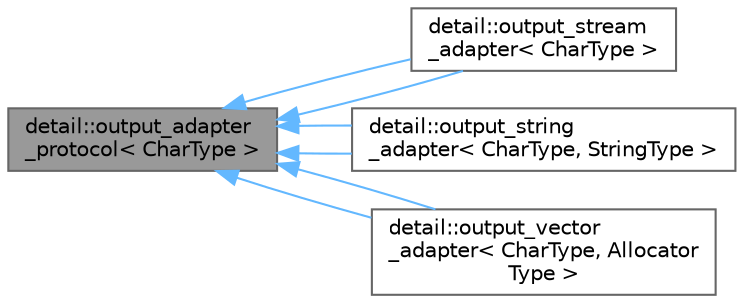 digraph "detail::output_adapter_protocol&lt; CharType &gt;"
{
 // LATEX_PDF_SIZE
  bgcolor="transparent";
  edge [fontname=Helvetica,fontsize=10,labelfontname=Helvetica,labelfontsize=10];
  node [fontname=Helvetica,fontsize=10,shape=box,height=0.2,width=0.4];
  rankdir="LR";
  Node1 [id="Node000001",label="detail::output_adapter\l_protocol\< CharType \>",height=0.2,width=0.4,color="gray40", fillcolor="grey60", style="filled", fontcolor="black",tooltip="abstract output adapter interface"];
  Node1 -> Node2 [id="edge1_Node000001_Node000002",dir="back",color="steelblue1",style="solid",tooltip=" "];
  Node2 [id="Node000002",label="detail::output_stream\l_adapter\< CharType \>",height=0.2,width=0.4,color="gray40", fillcolor="white", style="filled",URL="$classdetail_1_1output__stream__adapter.html",tooltip="output adapter for output streams"];
  Node1 -> Node2 [id="edge2_Node000001_Node000002",dir="back",color="steelblue1",style="solid",tooltip=" "];
  Node1 -> Node3 [id="edge3_Node000001_Node000003",dir="back",color="steelblue1",style="solid",tooltip=" "];
  Node3 [id="Node000003",label="detail::output_string\l_adapter\< CharType, StringType \>",height=0.2,width=0.4,color="gray40", fillcolor="white", style="filled",URL="$classdetail_1_1output__string__adapter.html",tooltip="output adapter for basic_string"];
  Node1 -> Node3 [id="edge4_Node000001_Node000003",dir="back",color="steelblue1",style="solid",tooltip=" "];
  Node1 -> Node4 [id="edge5_Node000001_Node000004",dir="back",color="steelblue1",style="solid",tooltip=" "];
  Node4 [id="Node000004",label="detail::output_vector\l_adapter\< CharType, Allocator\lType \>",height=0.2,width=0.4,color="gray40", fillcolor="white", style="filled",URL="$classdetail_1_1output__vector__adapter.html",tooltip="output adapter for byte vectors"];
  Node1 -> Node4 [id="edge6_Node000001_Node000004",dir="back",color="steelblue1",style="solid",tooltip=" "];
}
